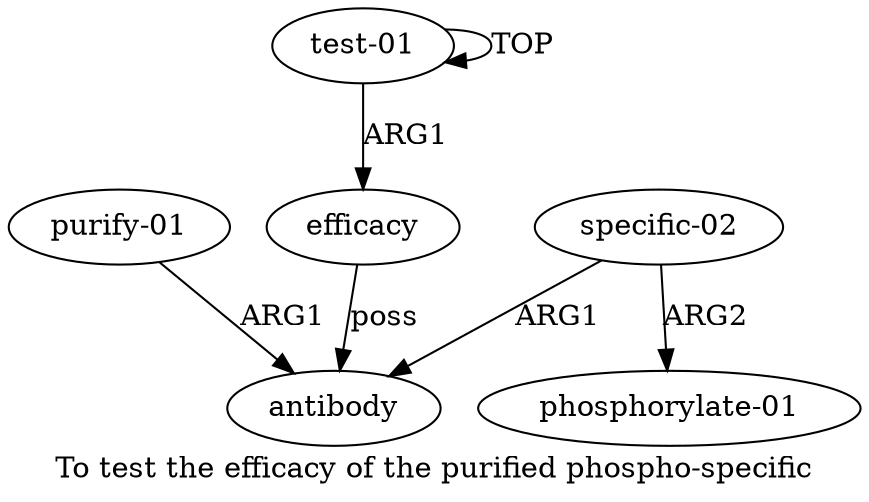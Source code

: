 digraph  {
	graph [label="To test the efficacy of the purified phospho-specific"];
	node [label="\N"];
	a1	 [color=black,
		gold_ind=1,
		gold_label=efficacy,
		label=efficacy,
		test_ind=1,
		test_label=efficacy];
	a2	 [color=black,
		gold_ind=2,
		gold_label=antibody,
		label=antibody,
		test_ind=2,
		test_label=antibody];
	a1 -> a2 [key=0,
	color=black,
	gold_label=poss,
	label=poss,
	test_label=poss];
a0 [color=black,
	gold_ind=0,
	gold_label="test-01",
	label="test-01",
	test_ind=0,
	test_label="test-01"];
a0 -> a1 [key=0,
color=black,
gold_label=ARG1,
label=ARG1,
test_label=ARG1];
a0 -> a0 [key=0,
color=black,
gold_label=TOP,
label=TOP,
test_label=TOP];
a3 [color=black,
gold_ind=3,
gold_label="purify-01",
label="purify-01",
test_ind=3,
test_label="purify-01"];
a3 -> a2 [key=0,
color=black,
gold_label=ARG1,
label=ARG1,
test_label=ARG1];
a5 [color=black,
gold_ind=5,
gold_label="phosphorylate-01",
label="phosphorylate-01",
test_ind=5,
test_label="phosphorylate-01"];
a4 [color=black,
gold_ind=4,
gold_label="specific-02",
label="specific-02",
test_ind=4,
test_label="specific-02"];
a4 -> a2 [key=0,
color=black,
gold_label=ARG1,
label=ARG1,
test_label=ARG1];
a4 -> a5 [key=0,
color=black,
gold_label=ARG2,
label=ARG2,
test_label=ARG2];
}
